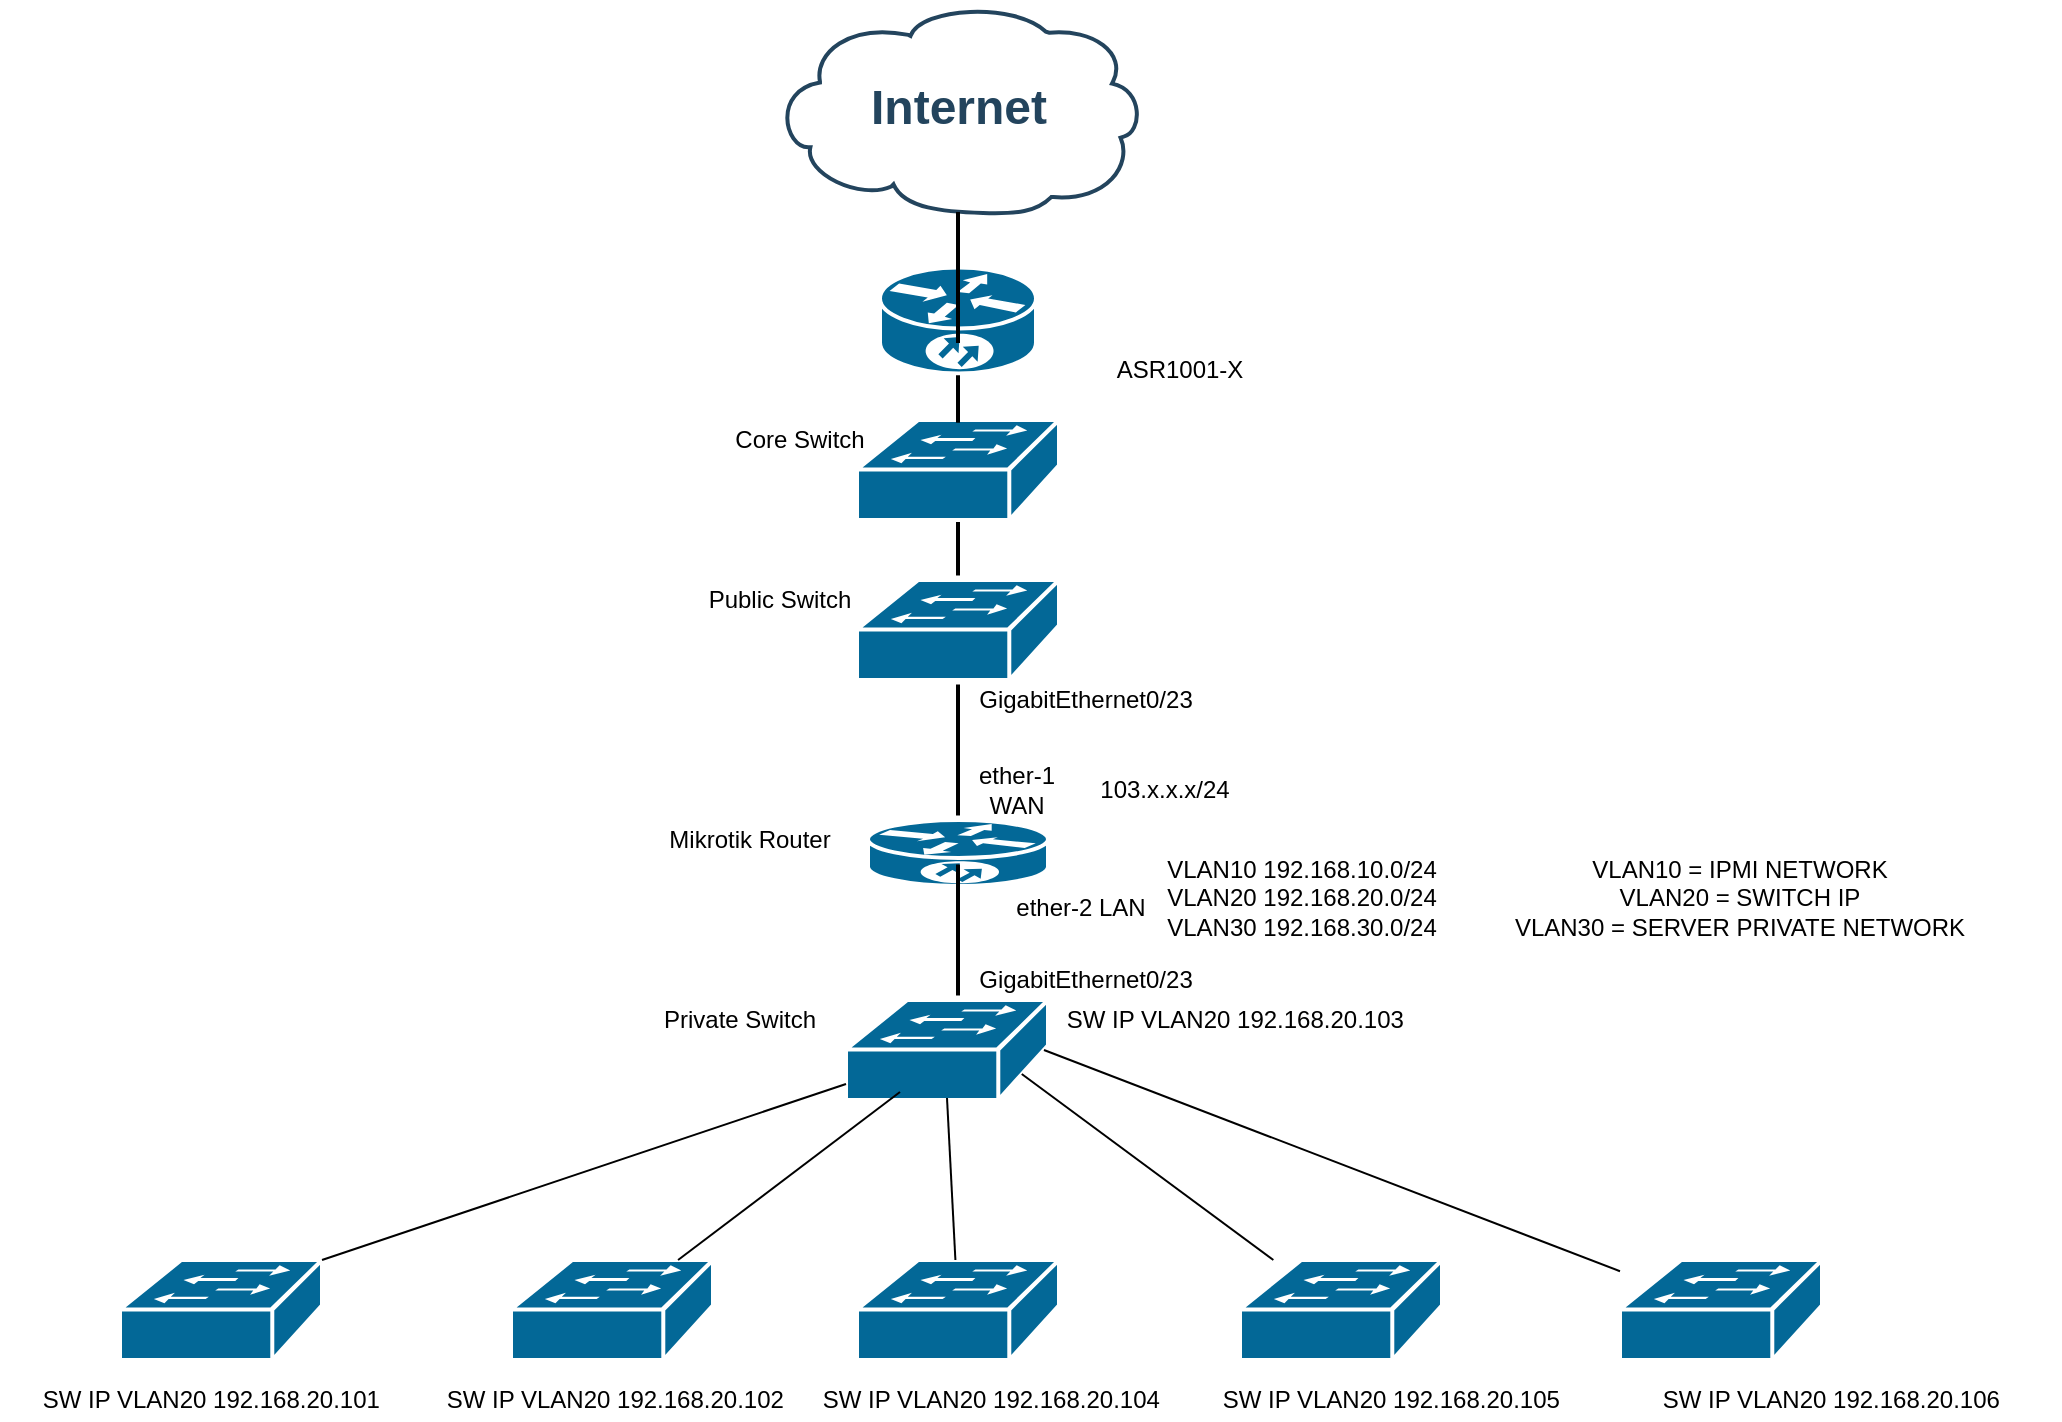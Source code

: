 <mxfile version="13.4.9" type="github">
  <diagram id="6a731a19-8d31-9384-78a2-239565b7b9f0" name="Page-1">
    <mxGraphModel dx="1395" dy="682" grid="1" gridSize="10" guides="1" tooltips="1" connect="1" arrows="1" fold="1" page="1" pageScale="1" pageWidth="827" pageHeight="1169" background="#ffffff" math="0" shadow="0">
      <root>
        <mxCell id="0" />
        <mxCell id="1" parent="0" />
        <mxCell id="2109" value="Internet" style="shape=mxgraph.cisco.storage.cloud;html=1;dashed=0;strokeColor=#23445D;fillColor=#ffffff;strokeWidth=2;fontFamily=Helvetica;fontSize=24;fontColor=#23445D;align=center;fontStyle=1" parent="1" vertex="1">
          <mxGeometry x="736" y="61" width="186" height="106" as="geometry" />
        </mxCell>
        <mxCell id="dMkXRGYsvUkfnQJ_dTJu-2257" value="" style="shape=mxgraph.cisco.routers.10700;html=1;pointerEvents=1;dashed=0;fillColor=#036897;strokeColor=#ffffff;strokeWidth=2;verticalLabelPosition=bottom;verticalAlign=top;align=center;outlineConnect=0;" parent="1" vertex="1">
          <mxGeometry x="790" y="193.75" width="78" height="53" as="geometry" />
        </mxCell>
        <mxCell id="dMkXRGYsvUkfnQJ_dTJu-2258" value="" style="shape=mxgraph.cisco.switches.workgroup_switch;html=1;pointerEvents=1;dashed=0;fillColor=#036897;strokeColor=#ffffff;strokeWidth=2;verticalLabelPosition=bottom;verticalAlign=top;align=center;outlineConnect=0;" parent="1" vertex="1">
          <mxGeometry x="778.5" y="350" width="101" height="50" as="geometry" />
        </mxCell>
        <mxCell id="dMkXRGYsvUkfnQJ_dTJu-2262" value="" style="shape=mxgraph.cisco.routers.10700;html=1;pointerEvents=1;dashed=0;fillColor=#036897;strokeColor=#ffffff;strokeWidth=2;verticalLabelPosition=bottom;verticalAlign=top;align=center;outlineConnect=0;" parent="1" vertex="1">
          <mxGeometry x="784" y="470" width="90" height="33" as="geometry" />
        </mxCell>
        <mxCell id="dMkXRGYsvUkfnQJ_dTJu-2264" value="" style="line;strokeWidth=2;html=1;rotation=90;" parent="1" vertex="1">
          <mxGeometry x="796.25" y="193.75" width="65.5" height="10" as="geometry" />
        </mxCell>
        <mxCell id="dMkXRGYsvUkfnQJ_dTJu-2265" value="" style="line;strokeWidth=2;html=1;rotation=90;" parent="1" vertex="1">
          <mxGeometry x="796.25" y="310" width="65.5" height="10" as="geometry" />
        </mxCell>
        <mxCell id="dMkXRGYsvUkfnQJ_dTJu-2266" value="" style="line;strokeWidth=2;html=1;rotation=90;" parent="1" vertex="1">
          <mxGeometry x="796.25" y="430" width="65.5" height="10" as="geometry" />
        </mxCell>
        <mxCell id="dMkXRGYsvUkfnQJ_dTJu-2267" value="" style="shape=mxgraph.cisco.switches.workgroup_switch;html=1;pointerEvents=1;dashed=0;fillColor=#036897;strokeColor=#ffffff;strokeWidth=2;verticalLabelPosition=bottom;verticalAlign=top;align=center;outlineConnect=0;" parent="1" vertex="1">
          <mxGeometry x="773" y="560" width="101" height="50" as="geometry" />
        </mxCell>
        <mxCell id="dMkXRGYsvUkfnQJ_dTJu-2268" value="" style="line;strokeWidth=2;html=1;rotation=90;" parent="1" vertex="1">
          <mxGeometry x="796.25" y="520" width="65.5" height="10" as="geometry" />
        </mxCell>
        <mxCell id="dMkXRGYsvUkfnQJ_dTJu-2269" value="Private Switch" style="text;html=1;strokeColor=none;fillColor=none;align=center;verticalAlign=middle;whiteSpace=wrap;rounded=0;" parent="1" vertex="1">
          <mxGeometry x="664.5" y="560" width="110" height="20" as="geometry" />
        </mxCell>
        <mxCell id="dMkXRGYsvUkfnQJ_dTJu-2270" value="Mikrotik Router" style="text;html=1;strokeColor=none;fillColor=none;align=center;verticalAlign=middle;whiteSpace=wrap;rounded=0;" parent="1" vertex="1">
          <mxGeometry x="664.5" y="470" width="120" height="20" as="geometry" />
        </mxCell>
        <mxCell id="dMkXRGYsvUkfnQJ_dTJu-2271" value="Public Switch" style="text;html=1;strokeColor=none;fillColor=none;align=center;verticalAlign=middle;whiteSpace=wrap;rounded=0;" parent="1" vertex="1">
          <mxGeometry x="680" y="350" width="120" height="20" as="geometry" />
        </mxCell>
        <mxCell id="dMkXRGYsvUkfnQJ_dTJu-2272" value="ether-1 WAN" style="text;html=1;strokeColor=none;fillColor=none;align=center;verticalAlign=middle;whiteSpace=wrap;rounded=0;" parent="1" vertex="1">
          <mxGeometry x="827" y="450" width="63" height="10" as="geometry" />
        </mxCell>
        <mxCell id="dMkXRGYsvUkfnQJ_dTJu-2274" value="ether-2 LAN" style="text;html=1;strokeColor=none;fillColor=none;align=center;verticalAlign=middle;whiteSpace=wrap;rounded=0;" parent="1" vertex="1">
          <mxGeometry x="789" y="503.5" width="203" height="20" as="geometry" />
        </mxCell>
        <mxCell id="dMkXRGYsvUkfnQJ_dTJu-2277" value="&lt;div&gt;VLAN10 192.168.10.0/24&lt;/div&gt;&lt;div&gt;VLAN20 192.168.20.0/24&lt;/div&gt;&lt;div&gt;VLAN30 192.168.30.0/24&lt;br&gt;&lt;/div&gt;" style="text;html=1;strokeColor=none;fillColor=none;align=center;verticalAlign=middle;whiteSpace=wrap;rounded=0;" parent="1" vertex="1">
          <mxGeometry x="901" y="470" width="200" height="77" as="geometry" />
        </mxCell>
        <mxCell id="dMkXRGYsvUkfnQJ_dTJu-2278" value="" style="shape=mxgraph.cisco.switches.workgroup_switch;html=1;pointerEvents=1;dashed=0;fillColor=#036897;strokeColor=#ffffff;strokeWidth=2;verticalLabelPosition=bottom;verticalAlign=top;align=center;outlineConnect=0;" parent="1" vertex="1">
          <mxGeometry x="410" y="690" width="101" height="50" as="geometry" />
        </mxCell>
        <mxCell id="dMkXRGYsvUkfnQJ_dTJu-2279" value="" style="shape=mxgraph.cisco.switches.workgroup_switch;html=1;pointerEvents=1;dashed=0;fillColor=#036897;strokeColor=#ffffff;strokeWidth=2;verticalLabelPosition=bottom;verticalAlign=top;align=center;outlineConnect=0;" parent="1" vertex="1">
          <mxGeometry x="605.5" y="690" width="101" height="50" as="geometry" />
        </mxCell>
        <mxCell id="dMkXRGYsvUkfnQJ_dTJu-2280" value="" style="shape=mxgraph.cisco.switches.workgroup_switch;html=1;pointerEvents=1;dashed=0;fillColor=#036897;strokeColor=#ffffff;strokeWidth=2;verticalLabelPosition=bottom;verticalAlign=top;align=center;outlineConnect=0;" parent="1" vertex="1">
          <mxGeometry x="778.5" y="690" width="101" height="50" as="geometry" />
        </mxCell>
        <mxCell id="dMkXRGYsvUkfnQJ_dTJu-2281" value="" style="shape=mxgraph.cisco.switches.workgroup_switch;html=1;pointerEvents=1;dashed=0;fillColor=#036897;strokeColor=#ffffff;strokeWidth=2;verticalLabelPosition=bottom;verticalAlign=top;align=center;outlineConnect=0;" parent="1" vertex="1">
          <mxGeometry x="970" y="690" width="101" height="50" as="geometry" />
        </mxCell>
        <mxCell id="dMkXRGYsvUkfnQJ_dTJu-2282" value="" style="shape=mxgraph.cisco.switches.workgroup_switch;html=1;pointerEvents=1;dashed=0;fillColor=#036897;strokeColor=#ffffff;strokeWidth=2;verticalLabelPosition=bottom;verticalAlign=top;align=center;outlineConnect=0;" parent="1" vertex="1">
          <mxGeometry x="1160" y="690" width="101" height="50" as="geometry" />
        </mxCell>
        <mxCell id="dMkXRGYsvUkfnQJ_dTJu-2285" value="&amp;nbsp;SW IP VLAN20 192.168.20.103 " style="text;html=1;strokeColor=none;fillColor=none;align=center;verticalAlign=middle;whiteSpace=wrap;rounded=0;" parent="1" vertex="1">
          <mxGeometry x="861.75" y="560" width="208" height="20" as="geometry" />
        </mxCell>
        <mxCell id="dMkXRGYsvUkfnQJ_dTJu-2287" value="&amp;nbsp;SW IP VLAN20 192.168.20.101 " style="text;html=1;strokeColor=none;fillColor=none;align=center;verticalAlign=middle;whiteSpace=wrap;rounded=0;" parent="1" vertex="1">
          <mxGeometry x="350" y="750" width="208" height="20" as="geometry" />
        </mxCell>
        <mxCell id="dMkXRGYsvUkfnQJ_dTJu-2288" value="&amp;nbsp;SW IP VLAN20 192.168.20.102 " style="text;html=1;strokeColor=none;fillColor=none;align=center;verticalAlign=middle;whiteSpace=wrap;rounded=0;" parent="1" vertex="1">
          <mxGeometry x="552" y="750" width="208" height="20" as="geometry" />
        </mxCell>
        <mxCell id="dMkXRGYsvUkfnQJ_dTJu-2289" value="&amp;nbsp;SW IP VLAN20 192.168.20.104 " style="text;html=1;strokeColor=none;fillColor=none;align=center;verticalAlign=middle;whiteSpace=wrap;rounded=0;" parent="1" vertex="1">
          <mxGeometry x="740" y="750" width="208" height="20" as="geometry" />
        </mxCell>
        <mxCell id="dMkXRGYsvUkfnQJ_dTJu-2290" value="&amp;nbsp;SW IP VLAN20 192.168.20.105 " style="text;html=1;strokeColor=none;fillColor=none;align=center;verticalAlign=middle;whiteSpace=wrap;rounded=0;" parent="1" vertex="1">
          <mxGeometry x="940" y="750" width="208" height="20" as="geometry" />
        </mxCell>
        <mxCell id="dMkXRGYsvUkfnQJ_dTJu-2291" value="&amp;nbsp;SW IP VLAN20 192.168.20.106 " style="text;html=1;strokeColor=none;fillColor=none;align=center;verticalAlign=middle;whiteSpace=wrap;rounded=0;" parent="1" vertex="1">
          <mxGeometry x="1160" y="750" width="208" height="20" as="geometry" />
        </mxCell>
        <mxCell id="dMkXRGYsvUkfnQJ_dTJu-2292" value="&lt;div&gt;VLAN10 = IPMI NETWORK&lt;br&gt;&lt;/div&gt;&lt;div&gt;VLAN20 = SWITCH IP&lt;br&gt;&lt;/div&gt;&lt;div&gt;VLAN30 = SERVER PRIVATE NETWORK &lt;br&gt;&lt;/div&gt;" style="text;html=1;strokeColor=none;fillColor=none;align=center;verticalAlign=middle;whiteSpace=wrap;rounded=0;" parent="1" vertex="1">
          <mxGeometry x="1060" y="470" width="320" height="77" as="geometry" />
        </mxCell>
        <mxCell id="dMkXRGYsvUkfnQJ_dTJu-2293" value="ASR1001-X" style="text;html=1;strokeColor=none;fillColor=none;align=center;verticalAlign=middle;whiteSpace=wrap;rounded=0;" parent="1" vertex="1">
          <mxGeometry x="879.5" y="234.5" width="120" height="20" as="geometry" />
        </mxCell>
        <mxCell id="dMkXRGYsvUkfnQJ_dTJu-2295" value="" style="endArrow=none;html=1;exitX=1;exitY=0;exitDx=0;exitDy=0;exitPerimeter=0;" parent="1" source="dMkXRGYsvUkfnQJ_dTJu-2278" target="dMkXRGYsvUkfnQJ_dTJu-2267" edge="1">
          <mxGeometry width="50" height="50" relative="1" as="geometry">
            <mxPoint x="680" y="570" as="sourcePoint" />
            <mxPoint x="730" y="520" as="targetPoint" />
          </mxGeometry>
        </mxCell>
        <mxCell id="dMkXRGYsvUkfnQJ_dTJu-2296" value="" style="endArrow=none;html=1;" parent="1" source="dMkXRGYsvUkfnQJ_dTJu-2279" edge="1">
          <mxGeometry width="50" height="50" relative="1" as="geometry">
            <mxPoint x="690.286" y="686" as="sourcePoint" />
            <mxPoint x="800" y="606" as="targetPoint" />
          </mxGeometry>
        </mxCell>
        <mxCell id="dMkXRGYsvUkfnQJ_dTJu-2297" value="" style="endArrow=none;html=1;entryX=0.5;entryY=0.98;entryDx=0;entryDy=0;entryPerimeter=0;" parent="1" source="dMkXRGYsvUkfnQJ_dTJu-2280" target="dMkXRGYsvUkfnQJ_dTJu-2267" edge="1">
          <mxGeometry width="50" height="50" relative="1" as="geometry">
            <mxPoint x="698.212" y="700" as="sourcePoint" />
            <mxPoint x="801.288" y="620" as="targetPoint" />
          </mxGeometry>
        </mxCell>
        <mxCell id="dMkXRGYsvUkfnQJ_dTJu-2298" value="" style="endArrow=none;html=1;entryX=0.87;entryY=0.74;entryDx=0;entryDy=0;entryPerimeter=0;" parent="1" source="dMkXRGYsvUkfnQJ_dTJu-2281" target="dMkXRGYsvUkfnQJ_dTJu-2267" edge="1">
          <mxGeometry width="50" height="50" relative="1" as="geometry">
            <mxPoint x="837.703" y="700" as="sourcePoint" />
            <mxPoint x="890" y="610" as="targetPoint" />
          </mxGeometry>
        </mxCell>
        <mxCell id="dMkXRGYsvUkfnQJ_dTJu-2299" value="" style="endArrow=none;html=1;exitX=0.98;exitY=0.5;exitDx=0;exitDy=0;exitPerimeter=0;" parent="1" source="dMkXRGYsvUkfnQJ_dTJu-2267" target="dMkXRGYsvUkfnQJ_dTJu-2282" edge="1">
          <mxGeometry width="50" height="50" relative="1" as="geometry">
            <mxPoint x="847.703" y="710" as="sourcePoint" />
            <mxPoint x="843.5" y="629" as="targetPoint" />
          </mxGeometry>
        </mxCell>
        <mxCell id="JyQcavUIu3-2LBXcQX2L-2235" value="GigabitEthernet0/23" style="text;html=1;strokeColor=none;fillColor=none;align=center;verticalAlign=middle;whiteSpace=wrap;rounded=0;" parent="1" vertex="1">
          <mxGeometry x="838" y="540" width="110" height="20" as="geometry" />
        </mxCell>
        <mxCell id="JyQcavUIu3-2LBXcQX2L-2236" value="GigabitEthernet0/23" style="text;html=1;strokeColor=none;fillColor=none;align=center;verticalAlign=middle;whiteSpace=wrap;rounded=0;" parent="1" vertex="1">
          <mxGeometry x="838" y="400" width="110" height="20" as="geometry" />
        </mxCell>
        <mxCell id="JyQcavUIu3-2LBXcQX2L-2237" value="" style="shape=mxgraph.cisco.switches.workgroup_switch;html=1;pointerEvents=1;dashed=0;fillColor=#036897;strokeColor=#ffffff;strokeWidth=2;verticalLabelPosition=bottom;verticalAlign=top;align=center;outlineConnect=0;" parent="1" vertex="1">
          <mxGeometry x="778.5" y="270" width="101" height="50" as="geometry" />
        </mxCell>
        <mxCell id="JyQcavUIu3-2LBXcQX2L-2242" value="" style="line;strokeWidth=2;html=1;rotation=90;" parent="1" vertex="1">
          <mxGeometry x="817.12" y="254.5" width="23.75" height="10" as="geometry" />
        </mxCell>
        <mxCell id="JyQcavUIu3-2LBXcQX2L-2243" value="Core Switch" style="text;html=1;strokeColor=none;fillColor=none;align=center;verticalAlign=middle;whiteSpace=wrap;rounded=0;" parent="1" vertex="1">
          <mxGeometry x="690" y="270" width="120" height="20" as="geometry" />
        </mxCell>
        <mxCell id="JyQcavUIu3-2LBXcQX2L-2250" value="&lt;div&gt;103.x.x.x/24&lt;/div&gt;" style="text;html=1;strokeColor=none;fillColor=none;align=center;verticalAlign=middle;whiteSpace=wrap;rounded=0;" parent="1" vertex="1">
          <mxGeometry x="901" y="450" width="63" height="10" as="geometry" />
        </mxCell>
      </root>
    </mxGraphModel>
  </diagram>
</mxfile>
